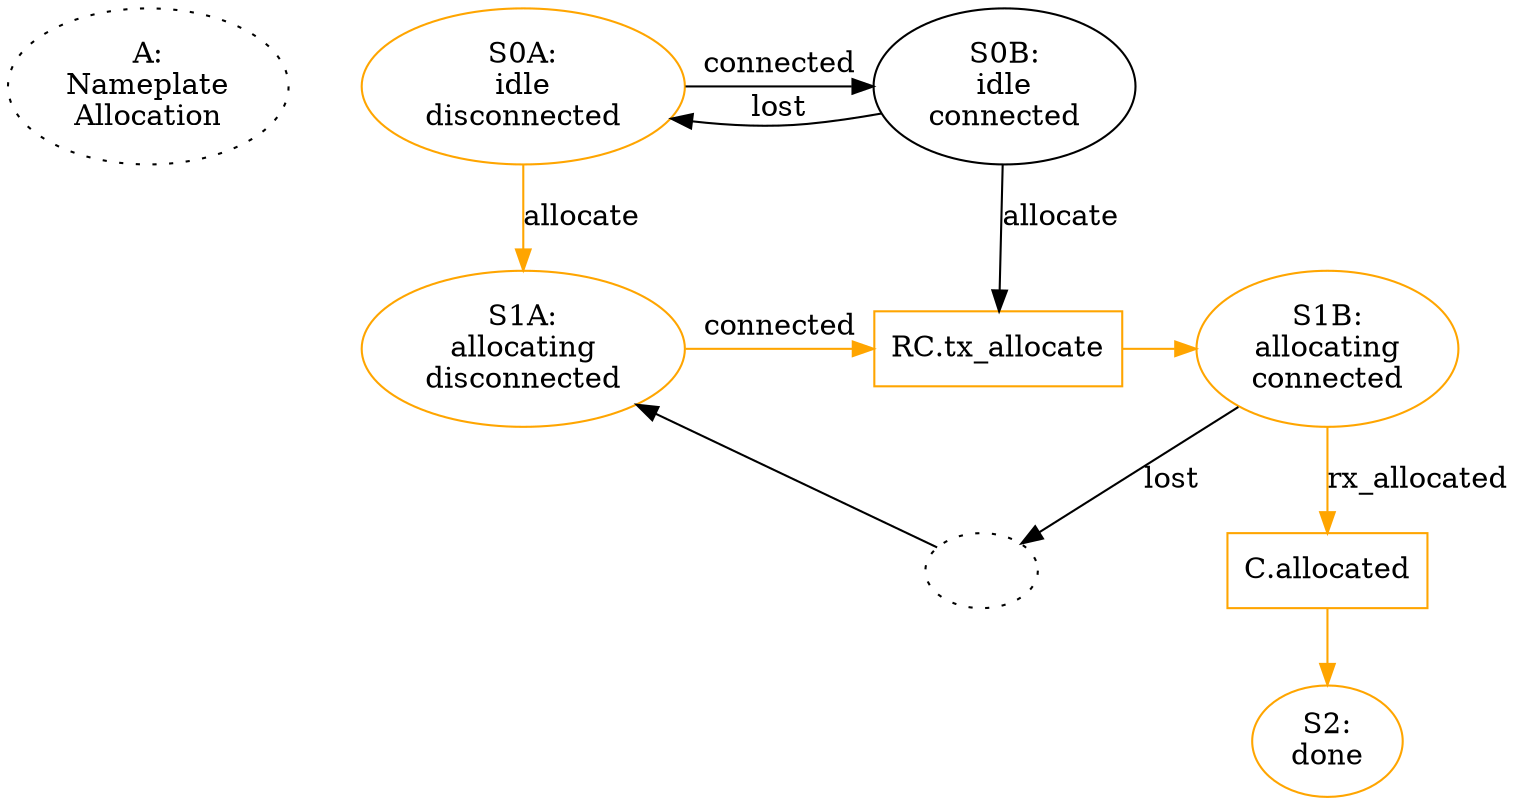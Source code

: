 digraph {

        start [label="A:\nNameplate\nAllocation" style="dotted"]
        {rank=same; start S0A S0B}
        start -> S0A [style="invis"]
        S0A [label="S0A:\nidle\ndisconnected" color="orange"]
        S0A -> S0B [label="connected"]
        S0B -> S0A [label="lost"]
        S0B [label="S0B:\nidle\nconnected"]
        S0A -> S1A [label="allocate" color="orange"]
        S0B -> P_allocate [label="allocate"]
        P_allocate [shape="box" label="RC.tx_allocate" color="orange"]
        P_allocate -> S1B [color="orange"]
        {rank=same; S1A P_allocate S1B}
        S0B -> S1B [style="invis"]
        S1B [label="S1B:\nallocating\nconnected" color="orange"]
        S1B -> foo [label="lost"]
        foo [style="dotted" label=""]
        foo -> S1A
        S1A [label="S1A:\nallocating\ndisconnected" color="orange"]
        S1A -> P_allocate [label="connected" color="orange"]

        S1B -> P_allocated [label="rx_allocated" color="orange"]
        P_allocated [shape="box" label="C.allocated" color="orange"]
        P_allocated -> S2 [color="orange"]

        S2 [label="S2:\ndone" color="orange"]
        
}
